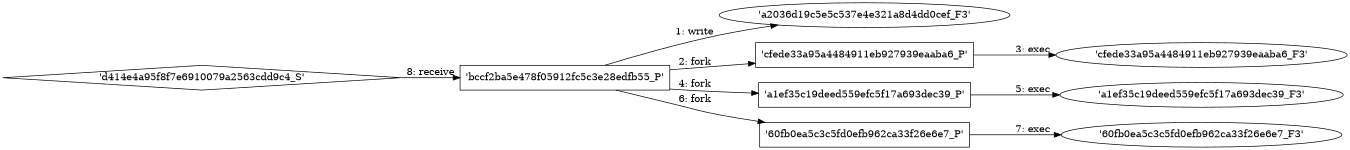 digraph "D:\Learning\Paper\apt\基于CTI的攻击预警\Dataset\攻击图\ASGfromALLCTI\Threat Source newsletter (Nov. 4, 2021).dot" {
rankdir="LR"
size="9"
fixedsize="false"
splines="true"
nodesep=0.3
ranksep=0
fontsize=10
overlap="scalexy"
engine= "neato"
	"'a2036d19c5e5c537e4e321a8d4dd0cef_F3'" [node_type=file shape=ellipse]
	"'bccf2ba5e478f05912fc5c3e28edfb55_P'" [node_type=Process shape=box]
	"'bccf2ba5e478f05912fc5c3e28edfb55_P'" -> "'a2036d19c5e5c537e4e321a8d4dd0cef_F3'" [label="1: write"]
	"'bccf2ba5e478f05912fc5c3e28edfb55_P'" [node_type=Process shape=box]
	"'cfede33a95a4484911eb927939eaaba6_P'" [node_type=Process shape=box]
	"'bccf2ba5e478f05912fc5c3e28edfb55_P'" -> "'cfede33a95a4484911eb927939eaaba6_P'" [label="2: fork"]
	"'cfede33a95a4484911eb927939eaaba6_P'" [node_type=Process shape=box]
	"'cfede33a95a4484911eb927939eaaba6_F3'" [node_type=File shape=ellipse]
	"'cfede33a95a4484911eb927939eaaba6_P'" -> "'cfede33a95a4484911eb927939eaaba6_F3'" [label="3: exec"]
	"'bccf2ba5e478f05912fc5c3e28edfb55_P'" [node_type=Process shape=box]
	"'a1ef35c19deed559efc5f17a693dec39_P'" [node_type=Process shape=box]
	"'bccf2ba5e478f05912fc5c3e28edfb55_P'" -> "'a1ef35c19deed559efc5f17a693dec39_P'" [label="4: fork"]
	"'a1ef35c19deed559efc5f17a693dec39_P'" [node_type=Process shape=box]
	"'a1ef35c19deed559efc5f17a693dec39_F3'" [node_type=File shape=ellipse]
	"'a1ef35c19deed559efc5f17a693dec39_P'" -> "'a1ef35c19deed559efc5f17a693dec39_F3'" [label="5: exec"]
	"'bccf2ba5e478f05912fc5c3e28edfb55_P'" [node_type=Process shape=box]
	"'60fb0ea5c3c5fd0efb962ca33f26e6e7_P'" [node_type=Process shape=box]
	"'bccf2ba5e478f05912fc5c3e28edfb55_P'" -> "'60fb0ea5c3c5fd0efb962ca33f26e6e7_P'" [label="6: fork"]
	"'60fb0ea5c3c5fd0efb962ca33f26e6e7_P'" [node_type=Process shape=box]
	"'60fb0ea5c3c5fd0efb962ca33f26e6e7_F3'" [node_type=File shape=ellipse]
	"'60fb0ea5c3c5fd0efb962ca33f26e6e7_P'" -> "'60fb0ea5c3c5fd0efb962ca33f26e6e7_F3'" [label="7: exec"]
	"'bccf2ba5e478f05912fc5c3e28edfb55_P'" [node_type=Process shape=box]
	"'d414e4a95f8f7e6910079a2563cdd9c4_S'" [node_type=Socket shape=diamond]
	"'d414e4a95f8f7e6910079a2563cdd9c4_S'" -> "'bccf2ba5e478f05912fc5c3e28edfb55_P'" [label="8: receive"]
}
